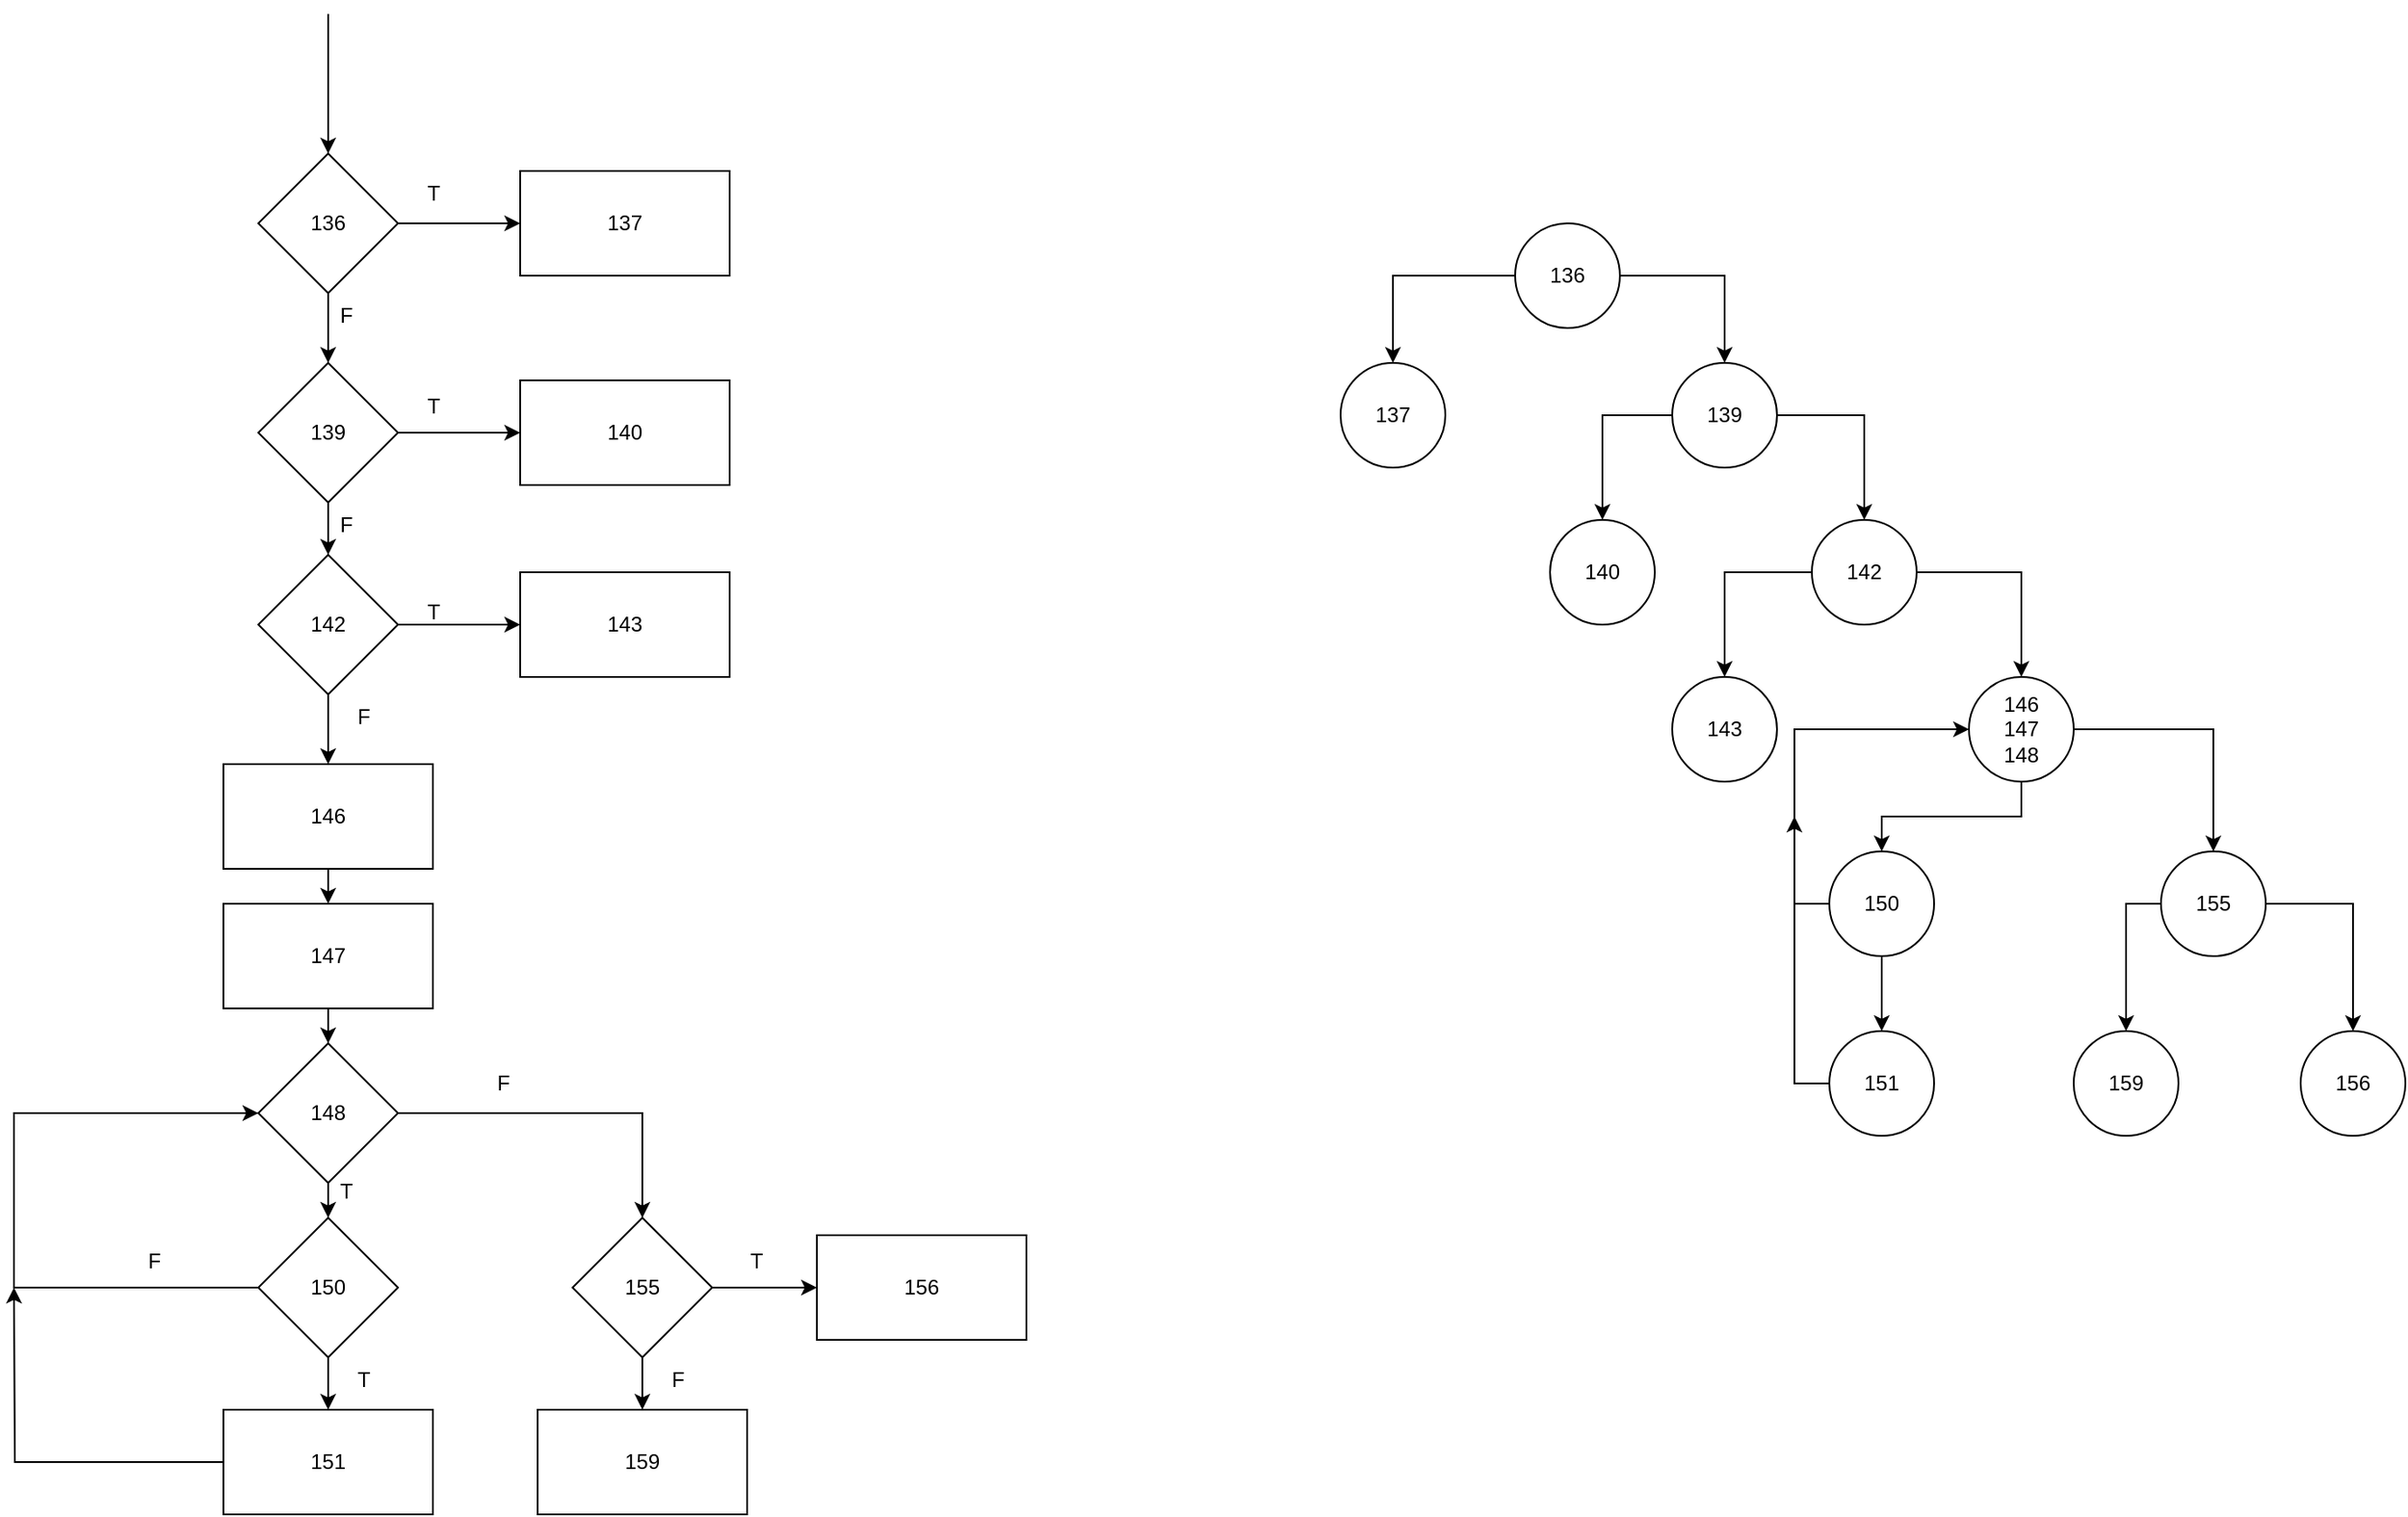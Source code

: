 <mxfile version="24.4.13" type="device">
  <diagram name="第 1 页" id="fKOqjx0wXA1uqgqvf_uR">
    <mxGraphModel dx="1354" dy="884" grid="1" gridSize="10" guides="1" tooltips="1" connect="1" arrows="1" fold="1" page="1" pageScale="1" pageWidth="3300" pageHeight="4681" math="0" shadow="0">
      <root>
        <mxCell id="0" />
        <mxCell id="1" parent="0" />
        <mxCell id="JM9ZpzB30W4Wpag4Mlv9-17" style="edgeStyle=orthogonalEdgeStyle;rounded=0;orthogonalLoop=1;jettySize=auto;html=1;exitX=1;exitY=0.5;exitDx=0;exitDy=0;" edge="1" parent="1" source="JM9ZpzB30W4Wpag4Mlv9-1" target="JM9ZpzB30W4Wpag4Mlv9-2">
          <mxGeometry relative="1" as="geometry" />
        </mxCell>
        <mxCell id="JM9ZpzB30W4Wpag4Mlv9-18" style="edgeStyle=orthogonalEdgeStyle;rounded=0;orthogonalLoop=1;jettySize=auto;html=1;exitX=0.5;exitY=1;exitDx=0;exitDy=0;entryX=0.5;entryY=0;entryDx=0;entryDy=0;" edge="1" parent="1" source="JM9ZpzB30W4Wpag4Mlv9-1" target="JM9ZpzB30W4Wpag4Mlv9-3">
          <mxGeometry relative="1" as="geometry" />
        </mxCell>
        <mxCell id="JM9ZpzB30W4Wpag4Mlv9-1" value="136" style="rhombus;whiteSpace=wrap;html=1;" vertex="1" parent="1">
          <mxGeometry x="370" y="110" width="80" height="80" as="geometry" />
        </mxCell>
        <mxCell id="JM9ZpzB30W4Wpag4Mlv9-2" value="137" style="rounded=0;whiteSpace=wrap;html=1;" vertex="1" parent="1">
          <mxGeometry x="520" y="120" width="120" height="60" as="geometry" />
        </mxCell>
        <mxCell id="JM9ZpzB30W4Wpag4Mlv9-19" style="edgeStyle=orthogonalEdgeStyle;rounded=0;orthogonalLoop=1;jettySize=auto;html=1;exitX=1;exitY=0.5;exitDx=0;exitDy=0;" edge="1" parent="1" source="JM9ZpzB30W4Wpag4Mlv9-3" target="JM9ZpzB30W4Wpag4Mlv9-4">
          <mxGeometry relative="1" as="geometry" />
        </mxCell>
        <mxCell id="JM9ZpzB30W4Wpag4Mlv9-20" style="edgeStyle=orthogonalEdgeStyle;rounded=0;orthogonalLoop=1;jettySize=auto;html=1;exitX=0.5;exitY=1;exitDx=0;exitDy=0;entryX=0.5;entryY=0;entryDx=0;entryDy=0;" edge="1" parent="1" source="JM9ZpzB30W4Wpag4Mlv9-3" target="JM9ZpzB30W4Wpag4Mlv9-5">
          <mxGeometry relative="1" as="geometry" />
        </mxCell>
        <mxCell id="JM9ZpzB30W4Wpag4Mlv9-3" value="139" style="rhombus;whiteSpace=wrap;html=1;" vertex="1" parent="1">
          <mxGeometry x="370" y="230" width="80" height="80" as="geometry" />
        </mxCell>
        <mxCell id="JM9ZpzB30W4Wpag4Mlv9-4" value="140" style="rounded=0;whiteSpace=wrap;html=1;" vertex="1" parent="1">
          <mxGeometry x="520" y="240" width="120" height="60" as="geometry" />
        </mxCell>
        <mxCell id="JM9ZpzB30W4Wpag4Mlv9-21" style="edgeStyle=orthogonalEdgeStyle;rounded=0;orthogonalLoop=1;jettySize=auto;html=1;exitX=1;exitY=0.5;exitDx=0;exitDy=0;entryX=0;entryY=0.5;entryDx=0;entryDy=0;" edge="1" parent="1" source="JM9ZpzB30W4Wpag4Mlv9-5" target="JM9ZpzB30W4Wpag4Mlv9-6">
          <mxGeometry relative="1" as="geometry" />
        </mxCell>
        <mxCell id="JM9ZpzB30W4Wpag4Mlv9-22" style="edgeStyle=orthogonalEdgeStyle;rounded=0;orthogonalLoop=1;jettySize=auto;html=1;exitX=0.5;exitY=1;exitDx=0;exitDy=0;entryX=0.5;entryY=0;entryDx=0;entryDy=0;" edge="1" parent="1" source="JM9ZpzB30W4Wpag4Mlv9-5" target="JM9ZpzB30W4Wpag4Mlv9-8">
          <mxGeometry relative="1" as="geometry" />
        </mxCell>
        <mxCell id="JM9ZpzB30W4Wpag4Mlv9-5" value="142" style="rhombus;whiteSpace=wrap;html=1;" vertex="1" parent="1">
          <mxGeometry x="370" y="340" width="80" height="80" as="geometry" />
        </mxCell>
        <mxCell id="JM9ZpzB30W4Wpag4Mlv9-6" value="143" style="rounded=0;whiteSpace=wrap;html=1;" vertex="1" parent="1">
          <mxGeometry x="520" y="350" width="120" height="60" as="geometry" />
        </mxCell>
        <mxCell id="JM9ZpzB30W4Wpag4Mlv9-26" style="edgeStyle=orthogonalEdgeStyle;rounded=0;orthogonalLoop=1;jettySize=auto;html=1;exitX=1;exitY=0.5;exitDx=0;exitDy=0;entryX=0.5;entryY=0;entryDx=0;entryDy=0;" edge="1" parent="1" source="JM9ZpzB30W4Wpag4Mlv9-7" target="JM9ZpzB30W4Wpag4Mlv9-13">
          <mxGeometry relative="1" as="geometry" />
        </mxCell>
        <mxCell id="JM9ZpzB30W4Wpag4Mlv9-31" style="edgeStyle=orthogonalEdgeStyle;rounded=0;orthogonalLoop=1;jettySize=auto;html=1;exitX=0.5;exitY=1;exitDx=0;exitDy=0;entryX=0.5;entryY=0;entryDx=0;entryDy=0;" edge="1" parent="1" source="JM9ZpzB30W4Wpag4Mlv9-7" target="JM9ZpzB30W4Wpag4Mlv9-11">
          <mxGeometry relative="1" as="geometry" />
        </mxCell>
        <mxCell id="JM9ZpzB30W4Wpag4Mlv9-7" value="148" style="rhombus;whiteSpace=wrap;html=1;" vertex="1" parent="1">
          <mxGeometry x="370" y="620" width="80" height="80" as="geometry" />
        </mxCell>
        <mxCell id="JM9ZpzB30W4Wpag4Mlv9-23" style="edgeStyle=orthogonalEdgeStyle;rounded=0;orthogonalLoop=1;jettySize=auto;html=1;exitX=0.5;exitY=1;exitDx=0;exitDy=0;entryX=0.5;entryY=0;entryDx=0;entryDy=0;" edge="1" parent="1" source="JM9ZpzB30W4Wpag4Mlv9-8" target="JM9ZpzB30W4Wpag4Mlv9-10">
          <mxGeometry relative="1" as="geometry" />
        </mxCell>
        <mxCell id="JM9ZpzB30W4Wpag4Mlv9-8" value="146" style="rounded=0;whiteSpace=wrap;html=1;" vertex="1" parent="1">
          <mxGeometry x="350" y="460" width="120" height="60" as="geometry" />
        </mxCell>
        <mxCell id="JM9ZpzB30W4Wpag4Mlv9-24" style="edgeStyle=orthogonalEdgeStyle;rounded=0;orthogonalLoop=1;jettySize=auto;html=1;exitX=0.5;exitY=1;exitDx=0;exitDy=0;entryX=0.5;entryY=0;entryDx=0;entryDy=0;" edge="1" parent="1" source="JM9ZpzB30W4Wpag4Mlv9-10" target="JM9ZpzB30W4Wpag4Mlv9-7">
          <mxGeometry relative="1" as="geometry" />
        </mxCell>
        <mxCell id="JM9ZpzB30W4Wpag4Mlv9-10" value="147" style="rounded=0;whiteSpace=wrap;html=1;" vertex="1" parent="1">
          <mxGeometry x="350" y="540" width="120" height="60" as="geometry" />
        </mxCell>
        <mxCell id="JM9ZpzB30W4Wpag4Mlv9-29" style="edgeStyle=orthogonalEdgeStyle;rounded=0;orthogonalLoop=1;jettySize=auto;html=1;exitX=0.5;exitY=1;exitDx=0;exitDy=0;entryX=0.5;entryY=0;entryDx=0;entryDy=0;" edge="1" parent="1" source="JM9ZpzB30W4Wpag4Mlv9-11" target="JM9ZpzB30W4Wpag4Mlv9-12">
          <mxGeometry relative="1" as="geometry" />
        </mxCell>
        <mxCell id="JM9ZpzB30W4Wpag4Mlv9-32" style="edgeStyle=orthogonalEdgeStyle;rounded=0;orthogonalLoop=1;jettySize=auto;html=1;exitX=0;exitY=0.5;exitDx=0;exitDy=0;entryX=0;entryY=0.5;entryDx=0;entryDy=0;" edge="1" parent="1" source="JM9ZpzB30W4Wpag4Mlv9-11" target="JM9ZpzB30W4Wpag4Mlv9-7">
          <mxGeometry relative="1" as="geometry">
            <Array as="points">
              <mxPoint x="230" y="760" />
              <mxPoint x="230" y="660" />
            </Array>
          </mxGeometry>
        </mxCell>
        <mxCell id="JM9ZpzB30W4Wpag4Mlv9-11" value="150" style="rhombus;whiteSpace=wrap;html=1;" vertex="1" parent="1">
          <mxGeometry x="370" y="720" width="80" height="80" as="geometry" />
        </mxCell>
        <mxCell id="JM9ZpzB30W4Wpag4Mlv9-34" style="edgeStyle=orthogonalEdgeStyle;rounded=0;orthogonalLoop=1;jettySize=auto;html=1;exitX=0;exitY=0.5;exitDx=0;exitDy=0;" edge="1" parent="1" source="JM9ZpzB30W4Wpag4Mlv9-12">
          <mxGeometry relative="1" as="geometry">
            <mxPoint x="230" y="760" as="targetPoint" />
          </mxGeometry>
        </mxCell>
        <mxCell id="JM9ZpzB30W4Wpag4Mlv9-12" value="151" style="rounded=0;whiteSpace=wrap;html=1;" vertex="1" parent="1">
          <mxGeometry x="350" y="830" width="120" height="60" as="geometry" />
        </mxCell>
        <mxCell id="JM9ZpzB30W4Wpag4Mlv9-27" style="edgeStyle=orthogonalEdgeStyle;rounded=0;orthogonalLoop=1;jettySize=auto;html=1;exitX=1;exitY=0.5;exitDx=0;exitDy=0;entryX=0;entryY=0.5;entryDx=0;entryDy=0;" edge="1" parent="1" source="JM9ZpzB30W4Wpag4Mlv9-13" target="JM9ZpzB30W4Wpag4Mlv9-15">
          <mxGeometry relative="1" as="geometry" />
        </mxCell>
        <mxCell id="JM9ZpzB30W4Wpag4Mlv9-28" style="edgeStyle=orthogonalEdgeStyle;rounded=0;orthogonalLoop=1;jettySize=auto;html=1;exitX=0.5;exitY=1;exitDx=0;exitDy=0;entryX=0.5;entryY=0;entryDx=0;entryDy=0;" edge="1" parent="1" source="JM9ZpzB30W4Wpag4Mlv9-13" target="JM9ZpzB30W4Wpag4Mlv9-14">
          <mxGeometry relative="1" as="geometry" />
        </mxCell>
        <mxCell id="JM9ZpzB30W4Wpag4Mlv9-13" value="155" style="rhombus;whiteSpace=wrap;html=1;" vertex="1" parent="1">
          <mxGeometry x="550" y="720" width="80" height="80" as="geometry" />
        </mxCell>
        <mxCell id="JM9ZpzB30W4Wpag4Mlv9-14" value="159" style="rounded=0;whiteSpace=wrap;html=1;" vertex="1" parent="1">
          <mxGeometry x="530" y="830" width="120" height="60" as="geometry" />
        </mxCell>
        <mxCell id="JM9ZpzB30W4Wpag4Mlv9-15" value="156" style="rounded=0;whiteSpace=wrap;html=1;" vertex="1" parent="1">
          <mxGeometry x="690" y="730" width="120" height="60" as="geometry" />
        </mxCell>
        <mxCell id="JM9ZpzB30W4Wpag4Mlv9-16" value="" style="endArrow=classic;html=1;rounded=0;entryX=0.5;entryY=0;entryDx=0;entryDy=0;" edge="1" parent="1" target="JM9ZpzB30W4Wpag4Mlv9-1">
          <mxGeometry width="50" height="50" relative="1" as="geometry">
            <mxPoint x="410" y="30" as="sourcePoint" />
            <mxPoint x="510" y="200" as="targetPoint" />
          </mxGeometry>
        </mxCell>
        <mxCell id="JM9ZpzB30W4Wpag4Mlv9-35" value="T" style="text;html=1;align=center;verticalAlign=middle;resizable=0;points=[];autosize=1;strokeColor=none;fillColor=none;" vertex="1" parent="1">
          <mxGeometry x="455" y="118" width="30" height="30" as="geometry" />
        </mxCell>
        <mxCell id="JM9ZpzB30W4Wpag4Mlv9-36" value="F" style="text;html=1;align=center;verticalAlign=middle;resizable=0;points=[];autosize=1;strokeColor=none;fillColor=none;" vertex="1" parent="1">
          <mxGeometry x="405" y="188" width="30" height="30" as="geometry" />
        </mxCell>
        <mxCell id="JM9ZpzB30W4Wpag4Mlv9-37" value="T" style="text;html=1;align=center;verticalAlign=middle;resizable=0;points=[];autosize=1;strokeColor=none;fillColor=none;" vertex="1" parent="1">
          <mxGeometry x="455" y="240" width="30" height="30" as="geometry" />
        </mxCell>
        <mxCell id="JM9ZpzB30W4Wpag4Mlv9-38" value="F" style="text;html=1;align=center;verticalAlign=middle;resizable=0;points=[];autosize=1;strokeColor=none;fillColor=none;" vertex="1" parent="1">
          <mxGeometry x="405" y="308" width="30" height="30" as="geometry" />
        </mxCell>
        <mxCell id="JM9ZpzB30W4Wpag4Mlv9-39" value="T" style="text;html=1;align=center;verticalAlign=middle;resizable=0;points=[];autosize=1;strokeColor=none;fillColor=none;" vertex="1" parent="1">
          <mxGeometry x="455" y="358" width="30" height="30" as="geometry" />
        </mxCell>
        <mxCell id="JM9ZpzB30W4Wpag4Mlv9-40" value="F" style="text;html=1;align=center;verticalAlign=middle;resizable=0;points=[];autosize=1;strokeColor=none;fillColor=none;" vertex="1" parent="1">
          <mxGeometry x="415" y="418" width="30" height="30" as="geometry" />
        </mxCell>
        <mxCell id="JM9ZpzB30W4Wpag4Mlv9-41" value="F" style="text;html=1;align=center;verticalAlign=middle;resizable=0;points=[];autosize=1;strokeColor=none;fillColor=none;" vertex="1" parent="1">
          <mxGeometry x="495" y="628" width="30" height="30" as="geometry" />
        </mxCell>
        <mxCell id="JM9ZpzB30W4Wpag4Mlv9-42" value="T" style="text;html=1;align=center;verticalAlign=middle;resizable=0;points=[];autosize=1;strokeColor=none;fillColor=none;" vertex="1" parent="1">
          <mxGeometry x="405" y="690" width="30" height="30" as="geometry" />
        </mxCell>
        <mxCell id="JM9ZpzB30W4Wpag4Mlv9-43" value="T" style="text;html=1;align=center;verticalAlign=middle;resizable=0;points=[];autosize=1;strokeColor=none;fillColor=none;" vertex="1" parent="1">
          <mxGeometry x="415" y="798" width="30" height="30" as="geometry" />
        </mxCell>
        <mxCell id="JM9ZpzB30W4Wpag4Mlv9-44" value="F" style="text;html=1;align=center;verticalAlign=middle;resizable=0;points=[];autosize=1;strokeColor=none;fillColor=none;" vertex="1" parent="1">
          <mxGeometry x="295" y="730" width="30" height="30" as="geometry" />
        </mxCell>
        <mxCell id="JM9ZpzB30W4Wpag4Mlv9-45" value="T" style="text;html=1;align=center;verticalAlign=middle;resizable=0;points=[];autosize=1;strokeColor=none;fillColor=none;" vertex="1" parent="1">
          <mxGeometry x="640" y="730" width="30" height="30" as="geometry" />
        </mxCell>
        <mxCell id="JM9ZpzB30W4Wpag4Mlv9-46" value="F" style="text;html=1;align=center;verticalAlign=middle;resizable=0;points=[];autosize=1;strokeColor=none;fillColor=none;" vertex="1" parent="1">
          <mxGeometry x="595" y="798" width="30" height="30" as="geometry" />
        </mxCell>
        <mxCell id="JM9ZpzB30W4Wpag4Mlv9-61" style="edgeStyle=orthogonalEdgeStyle;rounded=0;orthogonalLoop=1;jettySize=auto;html=1;exitX=0;exitY=0.5;exitDx=0;exitDy=0;entryX=0.5;entryY=0;entryDx=0;entryDy=0;" edge="1" parent="1" source="JM9ZpzB30W4Wpag4Mlv9-47" target="JM9ZpzB30W4Wpag4Mlv9-48">
          <mxGeometry relative="1" as="geometry" />
        </mxCell>
        <mxCell id="JM9ZpzB30W4Wpag4Mlv9-62" style="edgeStyle=orthogonalEdgeStyle;rounded=0;orthogonalLoop=1;jettySize=auto;html=1;exitX=1;exitY=0.5;exitDx=0;exitDy=0;entryX=0.5;entryY=0;entryDx=0;entryDy=0;" edge="1" parent="1" source="JM9ZpzB30W4Wpag4Mlv9-47" target="JM9ZpzB30W4Wpag4Mlv9-49">
          <mxGeometry relative="1" as="geometry" />
        </mxCell>
        <mxCell id="JM9ZpzB30W4Wpag4Mlv9-47" value="136" style="ellipse;whiteSpace=wrap;html=1;aspect=fixed;" vertex="1" parent="1">
          <mxGeometry x="1090" y="150" width="60" height="60" as="geometry" />
        </mxCell>
        <mxCell id="JM9ZpzB30W4Wpag4Mlv9-48" value="137" style="ellipse;whiteSpace=wrap;html=1;aspect=fixed;" vertex="1" parent="1">
          <mxGeometry x="990" y="230" width="60" height="60" as="geometry" />
        </mxCell>
        <mxCell id="JM9ZpzB30W4Wpag4Mlv9-63" style="edgeStyle=orthogonalEdgeStyle;rounded=0;orthogonalLoop=1;jettySize=auto;html=1;exitX=0;exitY=0.5;exitDx=0;exitDy=0;entryX=0.5;entryY=0;entryDx=0;entryDy=0;" edge="1" parent="1" source="JM9ZpzB30W4Wpag4Mlv9-49" target="JM9ZpzB30W4Wpag4Mlv9-50">
          <mxGeometry relative="1" as="geometry" />
        </mxCell>
        <mxCell id="JM9ZpzB30W4Wpag4Mlv9-64" style="edgeStyle=orthogonalEdgeStyle;rounded=0;orthogonalLoop=1;jettySize=auto;html=1;exitX=1;exitY=0.5;exitDx=0;exitDy=0;entryX=0.5;entryY=0;entryDx=0;entryDy=0;" edge="1" parent="1" source="JM9ZpzB30W4Wpag4Mlv9-49" target="JM9ZpzB30W4Wpag4Mlv9-51">
          <mxGeometry relative="1" as="geometry" />
        </mxCell>
        <mxCell id="JM9ZpzB30W4Wpag4Mlv9-49" value="139" style="ellipse;whiteSpace=wrap;html=1;aspect=fixed;" vertex="1" parent="1">
          <mxGeometry x="1180" y="230" width="60" height="60" as="geometry" />
        </mxCell>
        <mxCell id="JM9ZpzB30W4Wpag4Mlv9-50" value="140" style="ellipse;whiteSpace=wrap;html=1;aspect=fixed;" vertex="1" parent="1">
          <mxGeometry x="1110" y="320" width="60" height="60" as="geometry" />
        </mxCell>
        <mxCell id="JM9ZpzB30W4Wpag4Mlv9-65" style="edgeStyle=orthogonalEdgeStyle;rounded=0;orthogonalLoop=1;jettySize=auto;html=1;exitX=0;exitY=0.5;exitDx=0;exitDy=0;entryX=0.5;entryY=0;entryDx=0;entryDy=0;" edge="1" parent="1" source="JM9ZpzB30W4Wpag4Mlv9-51" target="JM9ZpzB30W4Wpag4Mlv9-52">
          <mxGeometry relative="1" as="geometry" />
        </mxCell>
        <mxCell id="JM9ZpzB30W4Wpag4Mlv9-66" style="edgeStyle=orthogonalEdgeStyle;rounded=0;orthogonalLoop=1;jettySize=auto;html=1;exitX=1;exitY=0.5;exitDx=0;exitDy=0;entryX=0.5;entryY=0;entryDx=0;entryDy=0;" edge="1" parent="1" source="JM9ZpzB30W4Wpag4Mlv9-51" target="JM9ZpzB30W4Wpag4Mlv9-53">
          <mxGeometry relative="1" as="geometry" />
        </mxCell>
        <mxCell id="JM9ZpzB30W4Wpag4Mlv9-51" value="142" style="ellipse;whiteSpace=wrap;html=1;aspect=fixed;" vertex="1" parent="1">
          <mxGeometry x="1260" y="320" width="60" height="60" as="geometry" />
        </mxCell>
        <mxCell id="JM9ZpzB30W4Wpag4Mlv9-52" value="143" style="ellipse;whiteSpace=wrap;html=1;aspect=fixed;" vertex="1" parent="1">
          <mxGeometry x="1180" y="410" width="60" height="60" as="geometry" />
        </mxCell>
        <mxCell id="JM9ZpzB30W4Wpag4Mlv9-69" style="edgeStyle=orthogonalEdgeStyle;rounded=0;orthogonalLoop=1;jettySize=auto;html=1;exitX=0.5;exitY=1;exitDx=0;exitDy=0;entryX=0.5;entryY=0;entryDx=0;entryDy=0;" edge="1" parent="1" source="JM9ZpzB30W4Wpag4Mlv9-53" target="JM9ZpzB30W4Wpag4Mlv9-54">
          <mxGeometry relative="1" as="geometry" />
        </mxCell>
        <mxCell id="JM9ZpzB30W4Wpag4Mlv9-72" style="edgeStyle=orthogonalEdgeStyle;rounded=0;orthogonalLoop=1;jettySize=auto;html=1;exitX=1;exitY=0.5;exitDx=0;exitDy=0;entryX=0.5;entryY=0;entryDx=0;entryDy=0;" edge="1" parent="1" source="JM9ZpzB30W4Wpag4Mlv9-53" target="JM9ZpzB30W4Wpag4Mlv9-55">
          <mxGeometry relative="1" as="geometry" />
        </mxCell>
        <mxCell id="JM9ZpzB30W4Wpag4Mlv9-53" value="146&lt;div&gt;147&lt;/div&gt;&lt;div&gt;&lt;span style=&quot;background-color: initial;&quot;&gt;148&lt;/span&gt;&lt;/div&gt;" style="ellipse;whiteSpace=wrap;html=1;aspect=fixed;" vertex="1" parent="1">
          <mxGeometry x="1350" y="410" width="60" height="60" as="geometry" />
        </mxCell>
        <mxCell id="JM9ZpzB30W4Wpag4Mlv9-70" style="edgeStyle=orthogonalEdgeStyle;rounded=0;orthogonalLoop=1;jettySize=auto;html=1;exitX=0;exitY=0.5;exitDx=0;exitDy=0;entryX=0;entryY=0.5;entryDx=0;entryDy=0;" edge="1" parent="1" source="JM9ZpzB30W4Wpag4Mlv9-54" target="JM9ZpzB30W4Wpag4Mlv9-53">
          <mxGeometry relative="1" as="geometry" />
        </mxCell>
        <mxCell id="JM9ZpzB30W4Wpag4Mlv9-76" style="edgeStyle=orthogonalEdgeStyle;rounded=0;orthogonalLoop=1;jettySize=auto;html=1;exitX=0.5;exitY=1;exitDx=0;exitDy=0;entryX=0.5;entryY=0;entryDx=0;entryDy=0;" edge="1" parent="1" source="JM9ZpzB30W4Wpag4Mlv9-54" target="JM9ZpzB30W4Wpag4Mlv9-59">
          <mxGeometry relative="1" as="geometry" />
        </mxCell>
        <mxCell id="JM9ZpzB30W4Wpag4Mlv9-54" value="150" style="ellipse;whiteSpace=wrap;html=1;aspect=fixed;" vertex="1" parent="1">
          <mxGeometry x="1270" y="510" width="60" height="60" as="geometry" />
        </mxCell>
        <mxCell id="JM9ZpzB30W4Wpag4Mlv9-73" style="edgeStyle=orthogonalEdgeStyle;rounded=0;orthogonalLoop=1;jettySize=auto;html=1;exitX=0;exitY=0.5;exitDx=0;exitDy=0;entryX=0.5;entryY=0;entryDx=0;entryDy=0;" edge="1" parent="1" source="JM9ZpzB30W4Wpag4Mlv9-55" target="JM9ZpzB30W4Wpag4Mlv9-56">
          <mxGeometry relative="1" as="geometry" />
        </mxCell>
        <mxCell id="JM9ZpzB30W4Wpag4Mlv9-74" style="edgeStyle=orthogonalEdgeStyle;rounded=0;orthogonalLoop=1;jettySize=auto;html=1;exitX=1;exitY=0.5;exitDx=0;exitDy=0;entryX=0.5;entryY=0;entryDx=0;entryDy=0;" edge="1" parent="1" source="JM9ZpzB30W4Wpag4Mlv9-55" target="JM9ZpzB30W4Wpag4Mlv9-57">
          <mxGeometry relative="1" as="geometry" />
        </mxCell>
        <mxCell id="JM9ZpzB30W4Wpag4Mlv9-55" value="155" style="ellipse;whiteSpace=wrap;html=1;aspect=fixed;" vertex="1" parent="1">
          <mxGeometry x="1460" y="510" width="60" height="60" as="geometry" />
        </mxCell>
        <mxCell id="JM9ZpzB30W4Wpag4Mlv9-56" value="159" style="ellipse;whiteSpace=wrap;html=1;aspect=fixed;" vertex="1" parent="1">
          <mxGeometry x="1410" y="613" width="60" height="60" as="geometry" />
        </mxCell>
        <mxCell id="JM9ZpzB30W4Wpag4Mlv9-57" value="156" style="ellipse;whiteSpace=wrap;html=1;aspect=fixed;" vertex="1" parent="1">
          <mxGeometry x="1540" y="613" width="60" height="60" as="geometry" />
        </mxCell>
        <mxCell id="JM9ZpzB30W4Wpag4Mlv9-71" style="edgeStyle=orthogonalEdgeStyle;rounded=0;orthogonalLoop=1;jettySize=auto;html=1;exitX=0;exitY=0.5;exitDx=0;exitDy=0;" edge="1" parent="1" source="JM9ZpzB30W4Wpag4Mlv9-59">
          <mxGeometry relative="1" as="geometry">
            <mxPoint x="1250" y="490" as="targetPoint" />
          </mxGeometry>
        </mxCell>
        <mxCell id="JM9ZpzB30W4Wpag4Mlv9-59" value="151" style="ellipse;whiteSpace=wrap;html=1;aspect=fixed;" vertex="1" parent="1">
          <mxGeometry x="1270" y="613" width="60" height="60" as="geometry" />
        </mxCell>
      </root>
    </mxGraphModel>
  </diagram>
</mxfile>
